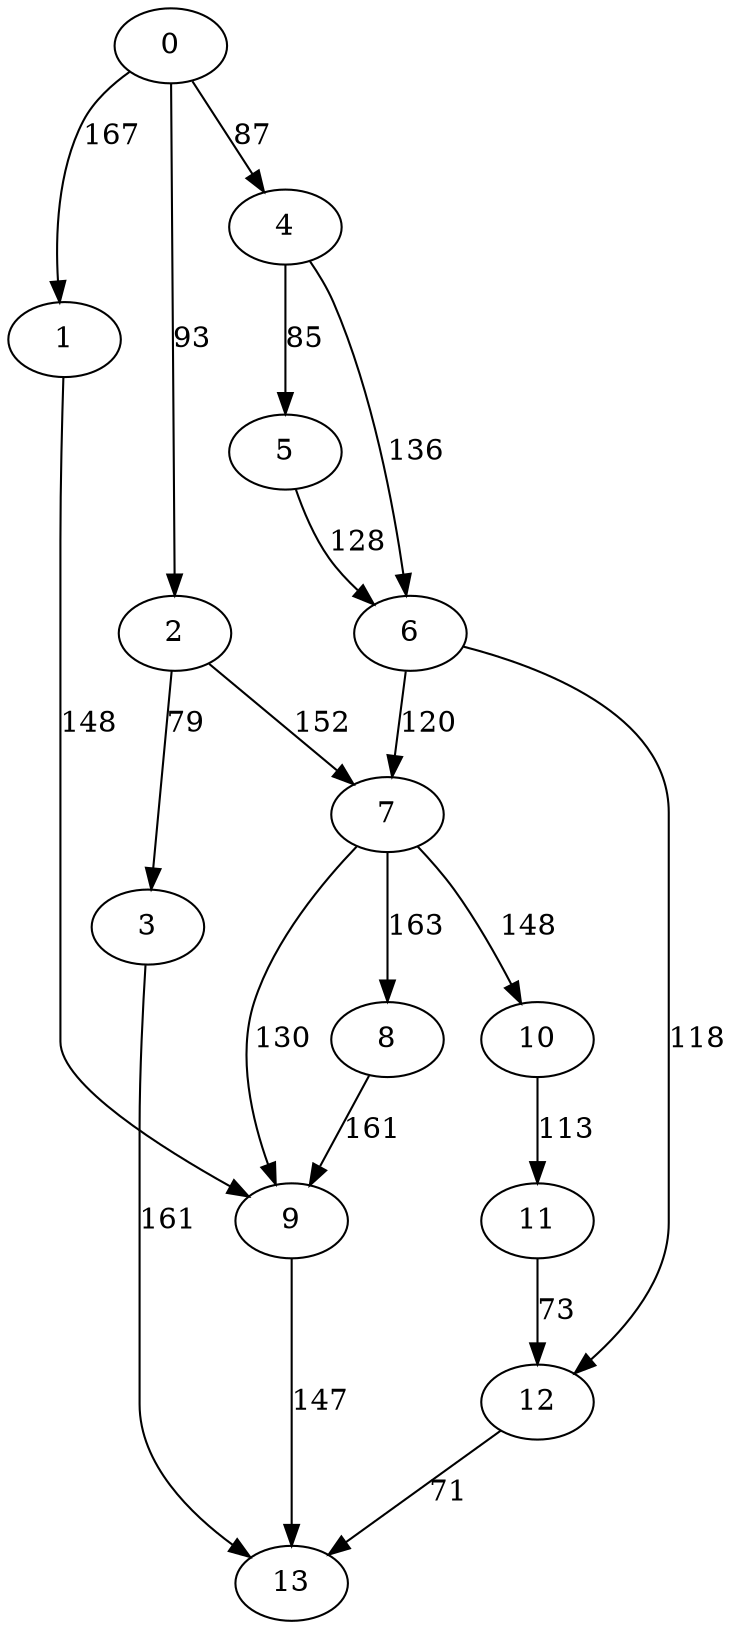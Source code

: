 digraph t20p3r7_3 {
0 -> 1 [ label = 167 ];
0 -> 2 [ label = 93 ];
0 -> 4 [ label = 87 ];
1 -> 9 [ label = 148 ];
2 -> 3 [ label = 79 ];
2 -> 7 [ label = 152 ];
3 -> 13 [ label = 161 ];
4 -> 5 [ label = 85 ];
4 -> 6 [ label = 136 ];
5 -> 6 [ label = 128 ];
6 -> 7 [ label = 120 ];
6 -> 12 [ label = 118 ];
7 -> 8 [ label = 163 ];
7 -> 9 [ label = 130 ];
7 -> 10 [ label = 148 ];
8 -> 9 [ label = 161 ];
9 -> 13 [ label = 147 ];
10 -> 11 [ label = 113 ];
11 -> 12 [ label = 73 ];
12 -> 13 [ label = 71 ];
 }

